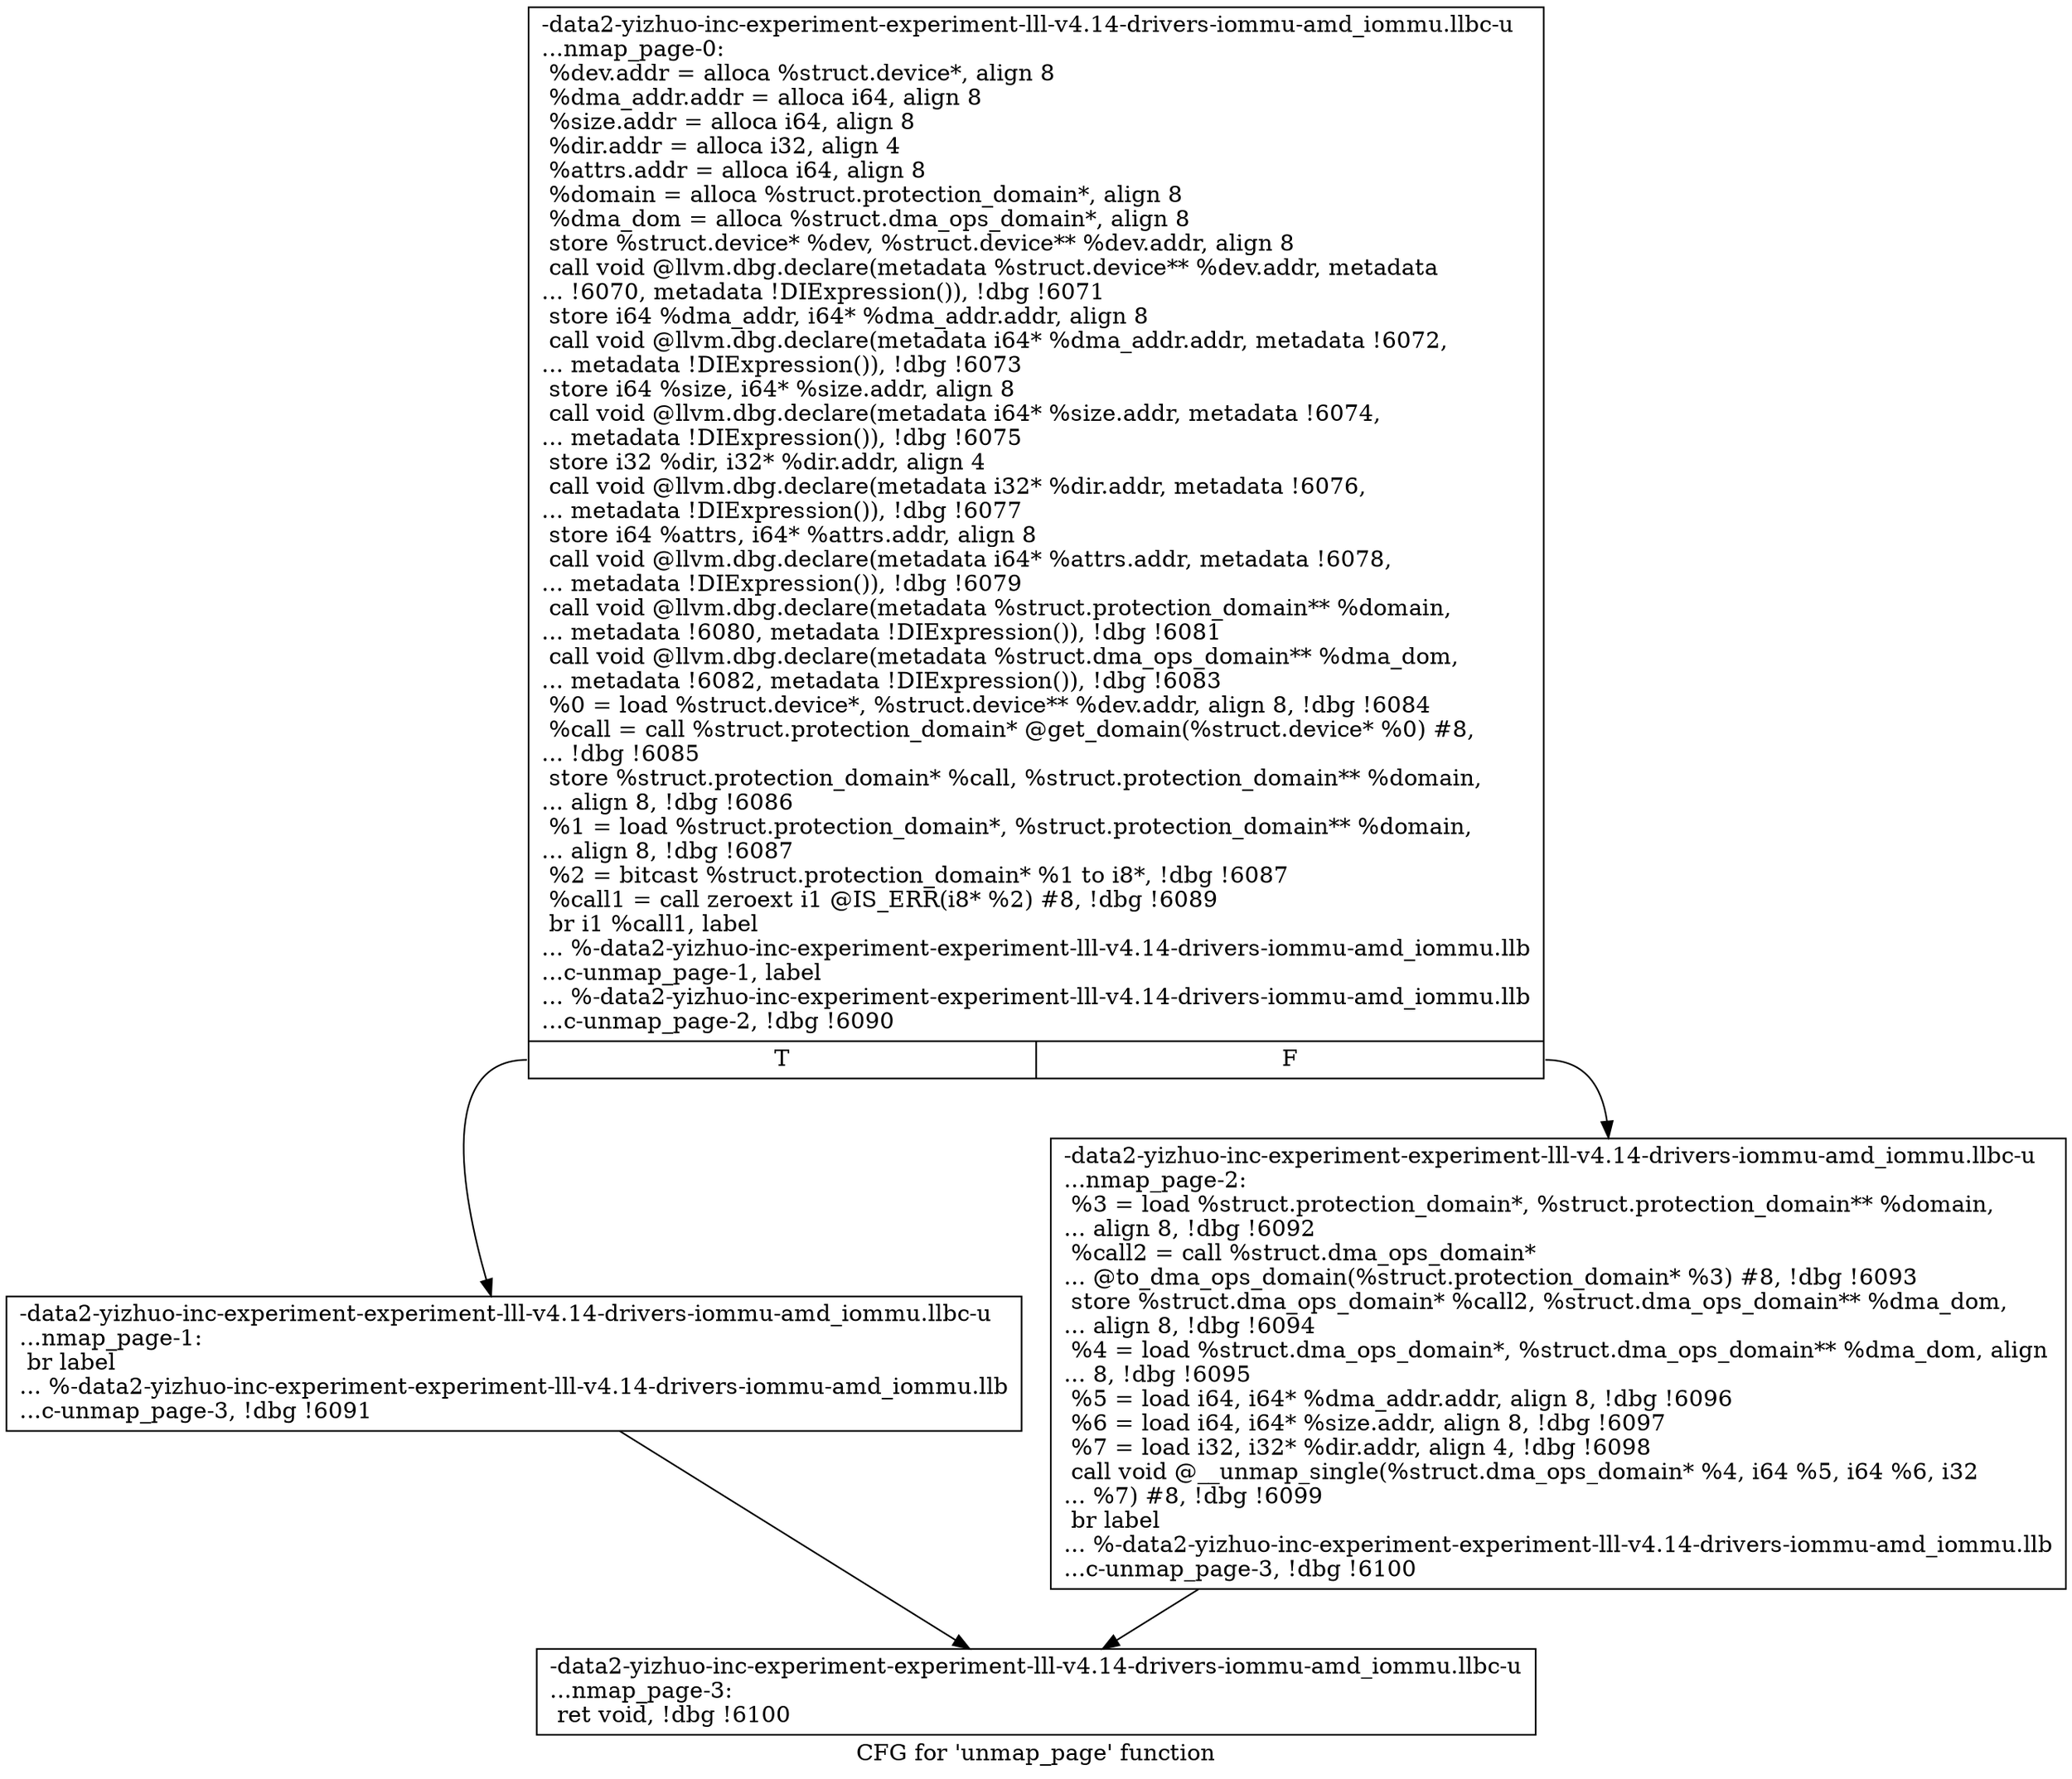 digraph "CFG for 'unmap_page' function" {
	label="CFG for 'unmap_page' function";

	Node0x561b94863670 [shape=record,label="{-data2-yizhuo-inc-experiment-experiment-lll-v4.14-drivers-iommu-amd_iommu.llbc-u\l...nmap_page-0:\l  %dev.addr = alloca %struct.device*, align 8\l  %dma_addr.addr = alloca i64, align 8\l  %size.addr = alloca i64, align 8\l  %dir.addr = alloca i32, align 4\l  %attrs.addr = alloca i64, align 8\l  %domain = alloca %struct.protection_domain*, align 8\l  %dma_dom = alloca %struct.dma_ops_domain*, align 8\l  store %struct.device* %dev, %struct.device** %dev.addr, align 8\l  call void @llvm.dbg.declare(metadata %struct.device** %dev.addr, metadata\l... !6070, metadata !DIExpression()), !dbg !6071\l  store i64 %dma_addr, i64* %dma_addr.addr, align 8\l  call void @llvm.dbg.declare(metadata i64* %dma_addr.addr, metadata !6072,\l... metadata !DIExpression()), !dbg !6073\l  store i64 %size, i64* %size.addr, align 8\l  call void @llvm.dbg.declare(metadata i64* %size.addr, metadata !6074,\l... metadata !DIExpression()), !dbg !6075\l  store i32 %dir, i32* %dir.addr, align 4\l  call void @llvm.dbg.declare(metadata i32* %dir.addr, metadata !6076,\l... metadata !DIExpression()), !dbg !6077\l  store i64 %attrs, i64* %attrs.addr, align 8\l  call void @llvm.dbg.declare(metadata i64* %attrs.addr, metadata !6078,\l... metadata !DIExpression()), !dbg !6079\l  call void @llvm.dbg.declare(metadata %struct.protection_domain** %domain,\l... metadata !6080, metadata !DIExpression()), !dbg !6081\l  call void @llvm.dbg.declare(metadata %struct.dma_ops_domain** %dma_dom,\l... metadata !6082, metadata !DIExpression()), !dbg !6083\l  %0 = load %struct.device*, %struct.device** %dev.addr, align 8, !dbg !6084\l  %call = call %struct.protection_domain* @get_domain(%struct.device* %0) #8,\l... !dbg !6085\l  store %struct.protection_domain* %call, %struct.protection_domain** %domain,\l... align 8, !dbg !6086\l  %1 = load %struct.protection_domain*, %struct.protection_domain** %domain,\l... align 8, !dbg !6087\l  %2 = bitcast %struct.protection_domain* %1 to i8*, !dbg !6087\l  %call1 = call zeroext i1 @IS_ERR(i8* %2) #8, !dbg !6089\l  br i1 %call1, label\l... %-data2-yizhuo-inc-experiment-experiment-lll-v4.14-drivers-iommu-amd_iommu.llb\l...c-unmap_page-1, label\l... %-data2-yizhuo-inc-experiment-experiment-lll-v4.14-drivers-iommu-amd_iommu.llb\l...c-unmap_page-2, !dbg !6090\l|{<s0>T|<s1>F}}"];
	Node0x561b94863670:s0 -> Node0x561b9492c9a0;
	Node0x561b94863670:s1 -> Node0x561b9492c9f0;
	Node0x561b9492c9a0 [shape=record,label="{-data2-yizhuo-inc-experiment-experiment-lll-v4.14-drivers-iommu-amd_iommu.llbc-u\l...nmap_page-1: \l  br label\l... %-data2-yizhuo-inc-experiment-experiment-lll-v4.14-drivers-iommu-amd_iommu.llb\l...c-unmap_page-3, !dbg !6091\l}"];
	Node0x561b9492c9a0 -> Node0x561b9492ca40;
	Node0x561b9492c9f0 [shape=record,label="{-data2-yizhuo-inc-experiment-experiment-lll-v4.14-drivers-iommu-amd_iommu.llbc-u\l...nmap_page-2: \l  %3 = load %struct.protection_domain*, %struct.protection_domain** %domain,\l... align 8, !dbg !6092\l  %call2 = call %struct.dma_ops_domain*\l... @to_dma_ops_domain(%struct.protection_domain* %3) #8, !dbg !6093\l  store %struct.dma_ops_domain* %call2, %struct.dma_ops_domain** %dma_dom,\l... align 8, !dbg !6094\l  %4 = load %struct.dma_ops_domain*, %struct.dma_ops_domain** %dma_dom, align\l... 8, !dbg !6095\l  %5 = load i64, i64* %dma_addr.addr, align 8, !dbg !6096\l  %6 = load i64, i64* %size.addr, align 8, !dbg !6097\l  %7 = load i32, i32* %dir.addr, align 4, !dbg !6098\l  call void @__unmap_single(%struct.dma_ops_domain* %4, i64 %5, i64 %6, i32\l... %7) #8, !dbg !6099\l  br label\l... %-data2-yizhuo-inc-experiment-experiment-lll-v4.14-drivers-iommu-amd_iommu.llb\l...c-unmap_page-3, !dbg !6100\l}"];
	Node0x561b9492c9f0 -> Node0x561b9492ca40;
	Node0x561b9492ca40 [shape=record,label="{-data2-yizhuo-inc-experiment-experiment-lll-v4.14-drivers-iommu-amd_iommu.llbc-u\l...nmap_page-3: \l  ret void, !dbg !6100\l}"];
}
